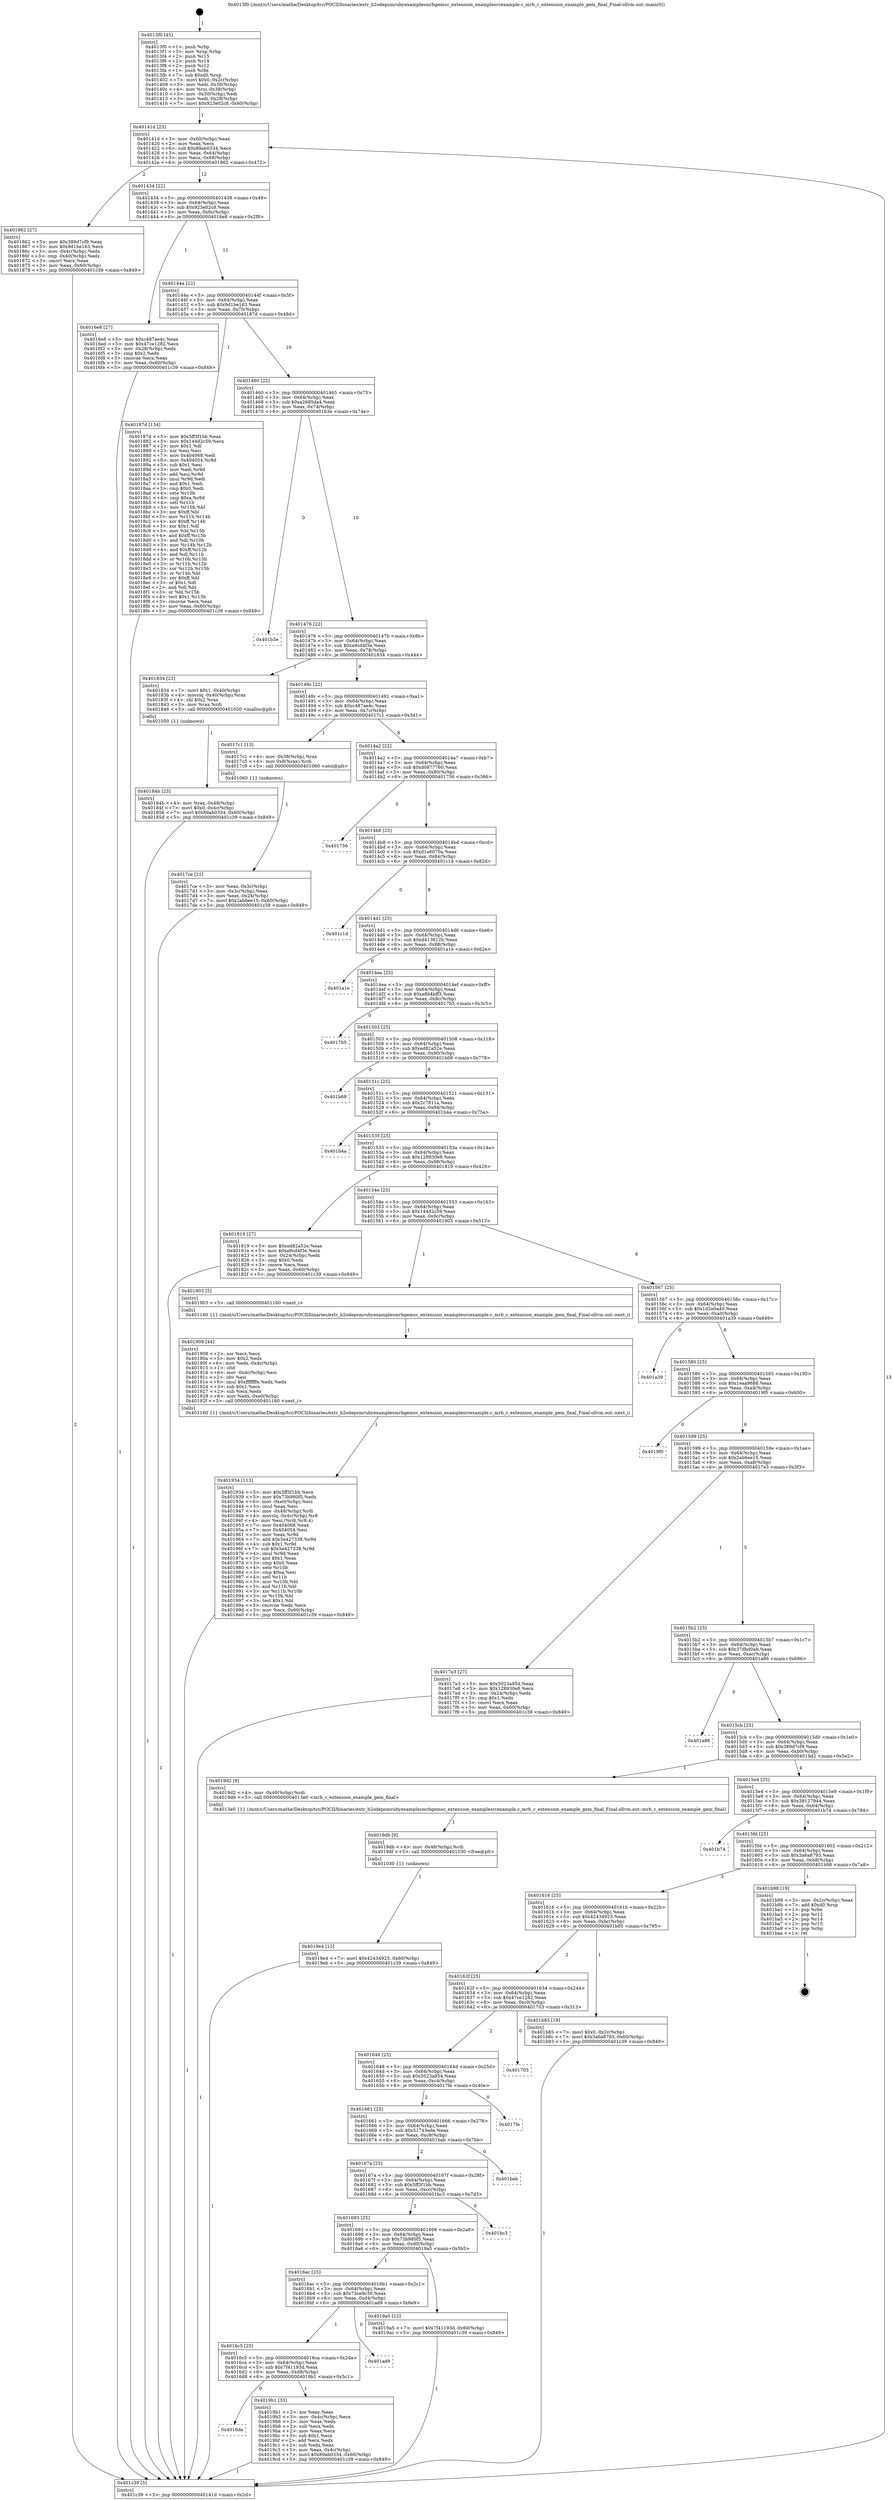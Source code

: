 digraph "0x4013f0" {
  label = "0x4013f0 (/mnt/c/Users/mathe/Desktop/tcc/POCII/binaries/extr_h2odepsmrubyexamplesmrbgemsc_extension_examplesrcexample.c_mrb_c_extension_example_gem_final_Final-ollvm.out::main(0))"
  labelloc = "t"
  node[shape=record]

  Entry [label="",width=0.3,height=0.3,shape=circle,fillcolor=black,style=filled]
  "0x40141d" [label="{
     0x40141d [23]\l
     | [instrs]\l
     &nbsp;&nbsp;0x40141d \<+3\>: mov -0x60(%rbp),%eax\l
     &nbsp;&nbsp;0x401420 \<+2\>: mov %eax,%ecx\l
     &nbsp;&nbsp;0x401422 \<+6\>: sub $0x89ab0334,%ecx\l
     &nbsp;&nbsp;0x401428 \<+3\>: mov %eax,-0x64(%rbp)\l
     &nbsp;&nbsp;0x40142b \<+3\>: mov %ecx,-0x68(%rbp)\l
     &nbsp;&nbsp;0x40142e \<+6\>: je 0000000000401862 \<main+0x472\>\l
  }"]
  "0x401862" [label="{
     0x401862 [27]\l
     | [instrs]\l
     &nbsp;&nbsp;0x401862 \<+5\>: mov $0x389d7cf9,%eax\l
     &nbsp;&nbsp;0x401867 \<+5\>: mov $0x9d1be163,%ecx\l
     &nbsp;&nbsp;0x40186c \<+3\>: mov -0x4c(%rbp),%edx\l
     &nbsp;&nbsp;0x40186f \<+3\>: cmp -0x40(%rbp),%edx\l
     &nbsp;&nbsp;0x401872 \<+3\>: cmovl %ecx,%eax\l
     &nbsp;&nbsp;0x401875 \<+3\>: mov %eax,-0x60(%rbp)\l
     &nbsp;&nbsp;0x401878 \<+5\>: jmp 0000000000401c39 \<main+0x849\>\l
  }"]
  "0x401434" [label="{
     0x401434 [22]\l
     | [instrs]\l
     &nbsp;&nbsp;0x401434 \<+5\>: jmp 0000000000401439 \<main+0x49\>\l
     &nbsp;&nbsp;0x401439 \<+3\>: mov -0x64(%rbp),%eax\l
     &nbsp;&nbsp;0x40143c \<+5\>: sub $0x923e02c8,%eax\l
     &nbsp;&nbsp;0x401441 \<+3\>: mov %eax,-0x6c(%rbp)\l
     &nbsp;&nbsp;0x401444 \<+6\>: je 00000000004016e8 \<main+0x2f8\>\l
  }"]
  Exit [label="",width=0.3,height=0.3,shape=circle,fillcolor=black,style=filled,peripheries=2]
  "0x4016e8" [label="{
     0x4016e8 [27]\l
     | [instrs]\l
     &nbsp;&nbsp;0x4016e8 \<+5\>: mov $0xc487ae4c,%eax\l
     &nbsp;&nbsp;0x4016ed \<+5\>: mov $0x47ce1282,%ecx\l
     &nbsp;&nbsp;0x4016f2 \<+3\>: mov -0x28(%rbp),%edx\l
     &nbsp;&nbsp;0x4016f5 \<+3\>: cmp $0x2,%edx\l
     &nbsp;&nbsp;0x4016f8 \<+3\>: cmovne %ecx,%eax\l
     &nbsp;&nbsp;0x4016fb \<+3\>: mov %eax,-0x60(%rbp)\l
     &nbsp;&nbsp;0x4016fe \<+5\>: jmp 0000000000401c39 \<main+0x849\>\l
  }"]
  "0x40144a" [label="{
     0x40144a [22]\l
     | [instrs]\l
     &nbsp;&nbsp;0x40144a \<+5\>: jmp 000000000040144f \<main+0x5f\>\l
     &nbsp;&nbsp;0x40144f \<+3\>: mov -0x64(%rbp),%eax\l
     &nbsp;&nbsp;0x401452 \<+5\>: sub $0x9d1be163,%eax\l
     &nbsp;&nbsp;0x401457 \<+3\>: mov %eax,-0x70(%rbp)\l
     &nbsp;&nbsp;0x40145a \<+6\>: je 000000000040187d \<main+0x48d\>\l
  }"]
  "0x401c39" [label="{
     0x401c39 [5]\l
     | [instrs]\l
     &nbsp;&nbsp;0x401c39 \<+5\>: jmp 000000000040141d \<main+0x2d\>\l
  }"]
  "0x4013f0" [label="{
     0x4013f0 [45]\l
     | [instrs]\l
     &nbsp;&nbsp;0x4013f0 \<+1\>: push %rbp\l
     &nbsp;&nbsp;0x4013f1 \<+3\>: mov %rsp,%rbp\l
     &nbsp;&nbsp;0x4013f4 \<+2\>: push %r15\l
     &nbsp;&nbsp;0x4013f6 \<+2\>: push %r14\l
     &nbsp;&nbsp;0x4013f8 \<+2\>: push %r12\l
     &nbsp;&nbsp;0x4013fa \<+1\>: push %rbx\l
     &nbsp;&nbsp;0x4013fb \<+7\>: sub $0xd0,%rsp\l
     &nbsp;&nbsp;0x401402 \<+7\>: movl $0x0,-0x2c(%rbp)\l
     &nbsp;&nbsp;0x401409 \<+3\>: mov %edi,-0x30(%rbp)\l
     &nbsp;&nbsp;0x40140c \<+4\>: mov %rsi,-0x38(%rbp)\l
     &nbsp;&nbsp;0x401410 \<+3\>: mov -0x30(%rbp),%edi\l
     &nbsp;&nbsp;0x401413 \<+3\>: mov %edi,-0x28(%rbp)\l
     &nbsp;&nbsp;0x401416 \<+7\>: movl $0x923e02c8,-0x60(%rbp)\l
  }"]
  "0x4019e4" [label="{
     0x4019e4 [12]\l
     | [instrs]\l
     &nbsp;&nbsp;0x4019e4 \<+7\>: movl $0x42434923,-0x60(%rbp)\l
     &nbsp;&nbsp;0x4019eb \<+5\>: jmp 0000000000401c39 \<main+0x849\>\l
  }"]
  "0x40187d" [label="{
     0x40187d [134]\l
     | [instrs]\l
     &nbsp;&nbsp;0x40187d \<+5\>: mov $0x5ff3f1bb,%eax\l
     &nbsp;&nbsp;0x401882 \<+5\>: mov $0x144d2c59,%ecx\l
     &nbsp;&nbsp;0x401887 \<+2\>: mov $0x1,%dl\l
     &nbsp;&nbsp;0x401889 \<+2\>: xor %esi,%esi\l
     &nbsp;&nbsp;0x40188b \<+7\>: mov 0x404068,%edi\l
     &nbsp;&nbsp;0x401892 \<+8\>: mov 0x404054,%r8d\l
     &nbsp;&nbsp;0x40189a \<+3\>: sub $0x1,%esi\l
     &nbsp;&nbsp;0x40189d \<+3\>: mov %edi,%r9d\l
     &nbsp;&nbsp;0x4018a0 \<+3\>: add %esi,%r9d\l
     &nbsp;&nbsp;0x4018a3 \<+4\>: imul %r9d,%edi\l
     &nbsp;&nbsp;0x4018a7 \<+3\>: and $0x1,%edi\l
     &nbsp;&nbsp;0x4018aa \<+3\>: cmp $0x0,%edi\l
     &nbsp;&nbsp;0x4018ad \<+4\>: sete %r10b\l
     &nbsp;&nbsp;0x4018b1 \<+4\>: cmp $0xa,%r8d\l
     &nbsp;&nbsp;0x4018b5 \<+4\>: setl %r11b\l
     &nbsp;&nbsp;0x4018b9 \<+3\>: mov %r10b,%bl\l
     &nbsp;&nbsp;0x4018bc \<+3\>: xor $0xff,%bl\l
     &nbsp;&nbsp;0x4018bf \<+3\>: mov %r11b,%r14b\l
     &nbsp;&nbsp;0x4018c2 \<+4\>: xor $0xff,%r14b\l
     &nbsp;&nbsp;0x4018c6 \<+3\>: xor $0x1,%dl\l
     &nbsp;&nbsp;0x4018c9 \<+3\>: mov %bl,%r15b\l
     &nbsp;&nbsp;0x4018cc \<+4\>: and $0xff,%r15b\l
     &nbsp;&nbsp;0x4018d0 \<+3\>: and %dl,%r10b\l
     &nbsp;&nbsp;0x4018d3 \<+3\>: mov %r14b,%r12b\l
     &nbsp;&nbsp;0x4018d6 \<+4\>: and $0xff,%r12b\l
     &nbsp;&nbsp;0x4018da \<+3\>: and %dl,%r11b\l
     &nbsp;&nbsp;0x4018dd \<+3\>: or %r10b,%r15b\l
     &nbsp;&nbsp;0x4018e0 \<+3\>: or %r11b,%r12b\l
     &nbsp;&nbsp;0x4018e3 \<+3\>: xor %r12b,%r15b\l
     &nbsp;&nbsp;0x4018e6 \<+3\>: or %r14b,%bl\l
     &nbsp;&nbsp;0x4018e9 \<+3\>: xor $0xff,%bl\l
     &nbsp;&nbsp;0x4018ec \<+3\>: or $0x1,%dl\l
     &nbsp;&nbsp;0x4018ef \<+2\>: and %dl,%bl\l
     &nbsp;&nbsp;0x4018f1 \<+3\>: or %bl,%r15b\l
     &nbsp;&nbsp;0x4018f4 \<+4\>: test $0x1,%r15b\l
     &nbsp;&nbsp;0x4018f8 \<+3\>: cmovne %ecx,%eax\l
     &nbsp;&nbsp;0x4018fb \<+3\>: mov %eax,-0x60(%rbp)\l
     &nbsp;&nbsp;0x4018fe \<+5\>: jmp 0000000000401c39 \<main+0x849\>\l
  }"]
  "0x401460" [label="{
     0x401460 [22]\l
     | [instrs]\l
     &nbsp;&nbsp;0x401460 \<+5\>: jmp 0000000000401465 \<main+0x75\>\l
     &nbsp;&nbsp;0x401465 \<+3\>: mov -0x64(%rbp),%eax\l
     &nbsp;&nbsp;0x401468 \<+5\>: sub $0xa2685da4,%eax\l
     &nbsp;&nbsp;0x40146d \<+3\>: mov %eax,-0x74(%rbp)\l
     &nbsp;&nbsp;0x401470 \<+6\>: je 0000000000401b3e \<main+0x74e\>\l
  }"]
  "0x4019db" [label="{
     0x4019db [9]\l
     | [instrs]\l
     &nbsp;&nbsp;0x4019db \<+4\>: mov -0x48(%rbp),%rdi\l
     &nbsp;&nbsp;0x4019df \<+5\>: call 0000000000401030 \<free@plt\>\l
     | [calls]\l
     &nbsp;&nbsp;0x401030 \{1\} (unknown)\l
  }"]
  "0x401b3e" [label="{
     0x401b3e\l
  }", style=dashed]
  "0x401476" [label="{
     0x401476 [22]\l
     | [instrs]\l
     &nbsp;&nbsp;0x401476 \<+5\>: jmp 000000000040147b \<main+0x8b\>\l
     &nbsp;&nbsp;0x40147b \<+3\>: mov -0x64(%rbp),%eax\l
     &nbsp;&nbsp;0x40147e \<+5\>: sub $0xa9cd4f3e,%eax\l
     &nbsp;&nbsp;0x401483 \<+3\>: mov %eax,-0x78(%rbp)\l
     &nbsp;&nbsp;0x401486 \<+6\>: je 0000000000401834 \<main+0x444\>\l
  }"]
  "0x4016de" [label="{
     0x4016de\l
  }", style=dashed]
  "0x401834" [label="{
     0x401834 [23]\l
     | [instrs]\l
     &nbsp;&nbsp;0x401834 \<+7\>: movl $0x1,-0x40(%rbp)\l
     &nbsp;&nbsp;0x40183b \<+4\>: movslq -0x40(%rbp),%rax\l
     &nbsp;&nbsp;0x40183f \<+4\>: shl $0x2,%rax\l
     &nbsp;&nbsp;0x401843 \<+3\>: mov %rax,%rdi\l
     &nbsp;&nbsp;0x401846 \<+5\>: call 0000000000401050 \<malloc@plt\>\l
     | [calls]\l
     &nbsp;&nbsp;0x401050 \{1\} (unknown)\l
  }"]
  "0x40148c" [label="{
     0x40148c [22]\l
     | [instrs]\l
     &nbsp;&nbsp;0x40148c \<+5\>: jmp 0000000000401491 \<main+0xa1\>\l
     &nbsp;&nbsp;0x401491 \<+3\>: mov -0x64(%rbp),%eax\l
     &nbsp;&nbsp;0x401494 \<+5\>: sub $0xc487ae4c,%eax\l
     &nbsp;&nbsp;0x401499 \<+3\>: mov %eax,-0x7c(%rbp)\l
     &nbsp;&nbsp;0x40149c \<+6\>: je 00000000004017c1 \<main+0x3d1\>\l
  }"]
  "0x4019b1" [label="{
     0x4019b1 [33]\l
     | [instrs]\l
     &nbsp;&nbsp;0x4019b1 \<+2\>: xor %eax,%eax\l
     &nbsp;&nbsp;0x4019b3 \<+3\>: mov -0x4c(%rbp),%ecx\l
     &nbsp;&nbsp;0x4019b6 \<+2\>: mov %eax,%edx\l
     &nbsp;&nbsp;0x4019b8 \<+2\>: sub %ecx,%edx\l
     &nbsp;&nbsp;0x4019ba \<+2\>: mov %eax,%ecx\l
     &nbsp;&nbsp;0x4019bc \<+3\>: sub $0x1,%ecx\l
     &nbsp;&nbsp;0x4019bf \<+2\>: add %ecx,%edx\l
     &nbsp;&nbsp;0x4019c1 \<+2\>: sub %edx,%eax\l
     &nbsp;&nbsp;0x4019c3 \<+3\>: mov %eax,-0x4c(%rbp)\l
     &nbsp;&nbsp;0x4019c6 \<+7\>: movl $0x89ab0334,-0x60(%rbp)\l
     &nbsp;&nbsp;0x4019cd \<+5\>: jmp 0000000000401c39 \<main+0x849\>\l
  }"]
  "0x4017c1" [label="{
     0x4017c1 [13]\l
     | [instrs]\l
     &nbsp;&nbsp;0x4017c1 \<+4\>: mov -0x38(%rbp),%rax\l
     &nbsp;&nbsp;0x4017c5 \<+4\>: mov 0x8(%rax),%rdi\l
     &nbsp;&nbsp;0x4017c9 \<+5\>: call 0000000000401060 \<atoi@plt\>\l
     | [calls]\l
     &nbsp;&nbsp;0x401060 \{1\} (unknown)\l
  }"]
  "0x4014a2" [label="{
     0x4014a2 [22]\l
     | [instrs]\l
     &nbsp;&nbsp;0x4014a2 \<+5\>: jmp 00000000004014a7 \<main+0xb7\>\l
     &nbsp;&nbsp;0x4014a7 \<+3\>: mov -0x64(%rbp),%eax\l
     &nbsp;&nbsp;0x4014aa \<+5\>: sub $0xd0877760,%eax\l
     &nbsp;&nbsp;0x4014af \<+3\>: mov %eax,-0x80(%rbp)\l
     &nbsp;&nbsp;0x4014b2 \<+6\>: je 0000000000401756 \<main+0x366\>\l
  }"]
  "0x4017ce" [label="{
     0x4017ce [21]\l
     | [instrs]\l
     &nbsp;&nbsp;0x4017ce \<+3\>: mov %eax,-0x3c(%rbp)\l
     &nbsp;&nbsp;0x4017d1 \<+3\>: mov -0x3c(%rbp),%eax\l
     &nbsp;&nbsp;0x4017d4 \<+3\>: mov %eax,-0x24(%rbp)\l
     &nbsp;&nbsp;0x4017d7 \<+7\>: movl $0x2ab6ee15,-0x60(%rbp)\l
     &nbsp;&nbsp;0x4017de \<+5\>: jmp 0000000000401c39 \<main+0x849\>\l
  }"]
  "0x4016c5" [label="{
     0x4016c5 [25]\l
     | [instrs]\l
     &nbsp;&nbsp;0x4016c5 \<+5\>: jmp 00000000004016ca \<main+0x2da\>\l
     &nbsp;&nbsp;0x4016ca \<+3\>: mov -0x64(%rbp),%eax\l
     &nbsp;&nbsp;0x4016cd \<+5\>: sub $0x7f41193d,%eax\l
     &nbsp;&nbsp;0x4016d2 \<+6\>: mov %eax,-0xd8(%rbp)\l
     &nbsp;&nbsp;0x4016d8 \<+6\>: je 00000000004019b1 \<main+0x5c1\>\l
  }"]
  "0x401756" [label="{
     0x401756\l
  }", style=dashed]
  "0x4014b8" [label="{
     0x4014b8 [25]\l
     | [instrs]\l
     &nbsp;&nbsp;0x4014b8 \<+5\>: jmp 00000000004014bd \<main+0xcd\>\l
     &nbsp;&nbsp;0x4014bd \<+3\>: mov -0x64(%rbp),%eax\l
     &nbsp;&nbsp;0x4014c0 \<+5\>: sub $0xd1a6070a,%eax\l
     &nbsp;&nbsp;0x4014c5 \<+6\>: mov %eax,-0x84(%rbp)\l
     &nbsp;&nbsp;0x4014cb \<+6\>: je 0000000000401c1d \<main+0x82d\>\l
  }"]
  "0x401ad9" [label="{
     0x401ad9\l
  }", style=dashed]
  "0x401c1d" [label="{
     0x401c1d\l
  }", style=dashed]
  "0x4014d1" [label="{
     0x4014d1 [25]\l
     | [instrs]\l
     &nbsp;&nbsp;0x4014d1 \<+5\>: jmp 00000000004014d6 \<main+0xe6\>\l
     &nbsp;&nbsp;0x4014d6 \<+3\>: mov -0x64(%rbp),%eax\l
     &nbsp;&nbsp;0x4014d9 \<+5\>: sub $0xd413612b,%eax\l
     &nbsp;&nbsp;0x4014de \<+6\>: mov %eax,-0x88(%rbp)\l
     &nbsp;&nbsp;0x4014e4 \<+6\>: je 0000000000401a1e \<main+0x62e\>\l
  }"]
  "0x4016ac" [label="{
     0x4016ac [25]\l
     | [instrs]\l
     &nbsp;&nbsp;0x4016ac \<+5\>: jmp 00000000004016b1 \<main+0x2c1\>\l
     &nbsp;&nbsp;0x4016b1 \<+3\>: mov -0x64(%rbp),%eax\l
     &nbsp;&nbsp;0x4016b4 \<+5\>: sub $0x73ce9c30,%eax\l
     &nbsp;&nbsp;0x4016b9 \<+6\>: mov %eax,-0xd4(%rbp)\l
     &nbsp;&nbsp;0x4016bf \<+6\>: je 0000000000401ad9 \<main+0x6e9\>\l
  }"]
  "0x401a1e" [label="{
     0x401a1e\l
  }", style=dashed]
  "0x4014ea" [label="{
     0x4014ea [25]\l
     | [instrs]\l
     &nbsp;&nbsp;0x4014ea \<+5\>: jmp 00000000004014ef \<main+0xff\>\l
     &nbsp;&nbsp;0x4014ef \<+3\>: mov -0x64(%rbp),%eax\l
     &nbsp;&nbsp;0x4014f2 \<+5\>: sub $0xe8b4bff3,%eax\l
     &nbsp;&nbsp;0x4014f7 \<+6\>: mov %eax,-0x8c(%rbp)\l
     &nbsp;&nbsp;0x4014fd \<+6\>: je 00000000004017b5 \<main+0x3c5\>\l
  }"]
  "0x4019a5" [label="{
     0x4019a5 [12]\l
     | [instrs]\l
     &nbsp;&nbsp;0x4019a5 \<+7\>: movl $0x7f41193d,-0x60(%rbp)\l
     &nbsp;&nbsp;0x4019ac \<+5\>: jmp 0000000000401c39 \<main+0x849\>\l
  }"]
  "0x4017b5" [label="{
     0x4017b5\l
  }", style=dashed]
  "0x401503" [label="{
     0x401503 [25]\l
     | [instrs]\l
     &nbsp;&nbsp;0x401503 \<+5\>: jmp 0000000000401508 \<main+0x118\>\l
     &nbsp;&nbsp;0x401508 \<+3\>: mov -0x64(%rbp),%eax\l
     &nbsp;&nbsp;0x40150b \<+5\>: sub $0xed82a52e,%eax\l
     &nbsp;&nbsp;0x401510 \<+6\>: mov %eax,-0x90(%rbp)\l
     &nbsp;&nbsp;0x401516 \<+6\>: je 0000000000401b68 \<main+0x778\>\l
  }"]
  "0x401693" [label="{
     0x401693 [25]\l
     | [instrs]\l
     &nbsp;&nbsp;0x401693 \<+5\>: jmp 0000000000401698 \<main+0x2a8\>\l
     &nbsp;&nbsp;0x401698 \<+3\>: mov -0x64(%rbp),%eax\l
     &nbsp;&nbsp;0x40169b \<+5\>: sub $0x73b980f5,%eax\l
     &nbsp;&nbsp;0x4016a0 \<+6\>: mov %eax,-0xd0(%rbp)\l
     &nbsp;&nbsp;0x4016a6 \<+6\>: je 00000000004019a5 \<main+0x5b5\>\l
  }"]
  "0x401b68" [label="{
     0x401b68\l
  }", style=dashed]
  "0x40151c" [label="{
     0x40151c [25]\l
     | [instrs]\l
     &nbsp;&nbsp;0x40151c \<+5\>: jmp 0000000000401521 \<main+0x131\>\l
     &nbsp;&nbsp;0x401521 \<+3\>: mov -0x64(%rbp),%eax\l
     &nbsp;&nbsp;0x401524 \<+5\>: sub $0x2c7811a,%eax\l
     &nbsp;&nbsp;0x401529 \<+6\>: mov %eax,-0x94(%rbp)\l
     &nbsp;&nbsp;0x40152f \<+6\>: je 0000000000401b4a \<main+0x75a\>\l
  }"]
  "0x401bc3" [label="{
     0x401bc3\l
  }", style=dashed]
  "0x401b4a" [label="{
     0x401b4a\l
  }", style=dashed]
  "0x401535" [label="{
     0x401535 [25]\l
     | [instrs]\l
     &nbsp;&nbsp;0x401535 \<+5\>: jmp 000000000040153a \<main+0x14a\>\l
     &nbsp;&nbsp;0x40153a \<+3\>: mov -0x64(%rbp),%eax\l
     &nbsp;&nbsp;0x40153d \<+5\>: sub $0x128930e8,%eax\l
     &nbsp;&nbsp;0x401542 \<+6\>: mov %eax,-0x98(%rbp)\l
     &nbsp;&nbsp;0x401548 \<+6\>: je 0000000000401819 \<main+0x429\>\l
  }"]
  "0x40167a" [label="{
     0x40167a [25]\l
     | [instrs]\l
     &nbsp;&nbsp;0x40167a \<+5\>: jmp 000000000040167f \<main+0x28f\>\l
     &nbsp;&nbsp;0x40167f \<+3\>: mov -0x64(%rbp),%eax\l
     &nbsp;&nbsp;0x401682 \<+5\>: sub $0x5ff3f1bb,%eax\l
     &nbsp;&nbsp;0x401687 \<+6\>: mov %eax,-0xcc(%rbp)\l
     &nbsp;&nbsp;0x40168d \<+6\>: je 0000000000401bc3 \<main+0x7d3\>\l
  }"]
  "0x401819" [label="{
     0x401819 [27]\l
     | [instrs]\l
     &nbsp;&nbsp;0x401819 \<+5\>: mov $0xed82a52e,%eax\l
     &nbsp;&nbsp;0x40181e \<+5\>: mov $0xa9cd4f3e,%ecx\l
     &nbsp;&nbsp;0x401823 \<+3\>: mov -0x24(%rbp),%edx\l
     &nbsp;&nbsp;0x401826 \<+3\>: cmp $0x0,%edx\l
     &nbsp;&nbsp;0x401829 \<+3\>: cmove %ecx,%eax\l
     &nbsp;&nbsp;0x40182c \<+3\>: mov %eax,-0x60(%rbp)\l
     &nbsp;&nbsp;0x40182f \<+5\>: jmp 0000000000401c39 \<main+0x849\>\l
  }"]
  "0x40154e" [label="{
     0x40154e [25]\l
     | [instrs]\l
     &nbsp;&nbsp;0x40154e \<+5\>: jmp 0000000000401553 \<main+0x163\>\l
     &nbsp;&nbsp;0x401553 \<+3\>: mov -0x64(%rbp),%eax\l
     &nbsp;&nbsp;0x401556 \<+5\>: sub $0x144d2c59,%eax\l
     &nbsp;&nbsp;0x40155b \<+6\>: mov %eax,-0x9c(%rbp)\l
     &nbsp;&nbsp;0x401561 \<+6\>: je 0000000000401903 \<main+0x513\>\l
  }"]
  "0x401bab" [label="{
     0x401bab\l
  }", style=dashed]
  "0x401903" [label="{
     0x401903 [5]\l
     | [instrs]\l
     &nbsp;&nbsp;0x401903 \<+5\>: call 0000000000401160 \<next_i\>\l
     | [calls]\l
     &nbsp;&nbsp;0x401160 \{1\} (/mnt/c/Users/mathe/Desktop/tcc/POCII/binaries/extr_h2odepsmrubyexamplesmrbgemsc_extension_examplesrcexample.c_mrb_c_extension_example_gem_final_Final-ollvm.out::next_i)\l
  }"]
  "0x401567" [label="{
     0x401567 [25]\l
     | [instrs]\l
     &nbsp;&nbsp;0x401567 \<+5\>: jmp 000000000040156c \<main+0x17c\>\l
     &nbsp;&nbsp;0x40156c \<+3\>: mov -0x64(%rbp),%eax\l
     &nbsp;&nbsp;0x40156f \<+5\>: sub $0x1d2e0a40,%eax\l
     &nbsp;&nbsp;0x401574 \<+6\>: mov %eax,-0xa0(%rbp)\l
     &nbsp;&nbsp;0x40157a \<+6\>: je 0000000000401a39 \<main+0x649\>\l
  }"]
  "0x401661" [label="{
     0x401661 [25]\l
     | [instrs]\l
     &nbsp;&nbsp;0x401661 \<+5\>: jmp 0000000000401666 \<main+0x276\>\l
     &nbsp;&nbsp;0x401666 \<+3\>: mov -0x64(%rbp),%eax\l
     &nbsp;&nbsp;0x401669 \<+5\>: sub $0x51745ede,%eax\l
     &nbsp;&nbsp;0x40166e \<+6\>: mov %eax,-0xc8(%rbp)\l
     &nbsp;&nbsp;0x401674 \<+6\>: je 0000000000401bab \<main+0x7bb\>\l
  }"]
  "0x401a39" [label="{
     0x401a39\l
  }", style=dashed]
  "0x401580" [label="{
     0x401580 [25]\l
     | [instrs]\l
     &nbsp;&nbsp;0x401580 \<+5\>: jmp 0000000000401585 \<main+0x195\>\l
     &nbsp;&nbsp;0x401585 \<+3\>: mov -0x64(%rbp),%eax\l
     &nbsp;&nbsp;0x401588 \<+5\>: sub $0x1eaa9688,%eax\l
     &nbsp;&nbsp;0x40158d \<+6\>: mov %eax,-0xa4(%rbp)\l
     &nbsp;&nbsp;0x401593 \<+6\>: je 00000000004019f0 \<main+0x600\>\l
  }"]
  "0x4017fe" [label="{
     0x4017fe\l
  }", style=dashed]
  "0x4019f0" [label="{
     0x4019f0\l
  }", style=dashed]
  "0x401599" [label="{
     0x401599 [25]\l
     | [instrs]\l
     &nbsp;&nbsp;0x401599 \<+5\>: jmp 000000000040159e \<main+0x1ae\>\l
     &nbsp;&nbsp;0x40159e \<+3\>: mov -0x64(%rbp),%eax\l
     &nbsp;&nbsp;0x4015a1 \<+5\>: sub $0x2ab6ee15,%eax\l
     &nbsp;&nbsp;0x4015a6 \<+6\>: mov %eax,-0xa8(%rbp)\l
     &nbsp;&nbsp;0x4015ac \<+6\>: je 00000000004017e3 \<main+0x3f3\>\l
  }"]
  "0x401648" [label="{
     0x401648 [25]\l
     | [instrs]\l
     &nbsp;&nbsp;0x401648 \<+5\>: jmp 000000000040164d \<main+0x25d\>\l
     &nbsp;&nbsp;0x40164d \<+3\>: mov -0x64(%rbp),%eax\l
     &nbsp;&nbsp;0x401650 \<+5\>: sub $0x5023a954,%eax\l
     &nbsp;&nbsp;0x401655 \<+6\>: mov %eax,-0xc4(%rbp)\l
     &nbsp;&nbsp;0x40165b \<+6\>: je 00000000004017fe \<main+0x40e\>\l
  }"]
  "0x4017e3" [label="{
     0x4017e3 [27]\l
     | [instrs]\l
     &nbsp;&nbsp;0x4017e3 \<+5\>: mov $0x5023a954,%eax\l
     &nbsp;&nbsp;0x4017e8 \<+5\>: mov $0x128930e8,%ecx\l
     &nbsp;&nbsp;0x4017ed \<+3\>: mov -0x24(%rbp),%edx\l
     &nbsp;&nbsp;0x4017f0 \<+3\>: cmp $0x1,%edx\l
     &nbsp;&nbsp;0x4017f3 \<+3\>: cmovl %ecx,%eax\l
     &nbsp;&nbsp;0x4017f6 \<+3\>: mov %eax,-0x60(%rbp)\l
     &nbsp;&nbsp;0x4017f9 \<+5\>: jmp 0000000000401c39 \<main+0x849\>\l
  }"]
  "0x4015b2" [label="{
     0x4015b2 [25]\l
     | [instrs]\l
     &nbsp;&nbsp;0x4015b2 \<+5\>: jmp 00000000004015b7 \<main+0x1c7\>\l
     &nbsp;&nbsp;0x4015b7 \<+3\>: mov -0x64(%rbp),%eax\l
     &nbsp;&nbsp;0x4015ba \<+5\>: sub $0x37dbd0ab,%eax\l
     &nbsp;&nbsp;0x4015bf \<+6\>: mov %eax,-0xac(%rbp)\l
     &nbsp;&nbsp;0x4015c5 \<+6\>: je 0000000000401a86 \<main+0x696\>\l
  }"]
  "0x40184b" [label="{
     0x40184b [23]\l
     | [instrs]\l
     &nbsp;&nbsp;0x40184b \<+4\>: mov %rax,-0x48(%rbp)\l
     &nbsp;&nbsp;0x40184f \<+7\>: movl $0x0,-0x4c(%rbp)\l
     &nbsp;&nbsp;0x401856 \<+7\>: movl $0x89ab0334,-0x60(%rbp)\l
     &nbsp;&nbsp;0x40185d \<+5\>: jmp 0000000000401c39 \<main+0x849\>\l
  }"]
  "0x401908" [label="{
     0x401908 [44]\l
     | [instrs]\l
     &nbsp;&nbsp;0x401908 \<+2\>: xor %ecx,%ecx\l
     &nbsp;&nbsp;0x40190a \<+5\>: mov $0x2,%edx\l
     &nbsp;&nbsp;0x40190f \<+6\>: mov %edx,-0xdc(%rbp)\l
     &nbsp;&nbsp;0x401915 \<+1\>: cltd\l
     &nbsp;&nbsp;0x401916 \<+6\>: mov -0xdc(%rbp),%esi\l
     &nbsp;&nbsp;0x40191c \<+2\>: idiv %esi\l
     &nbsp;&nbsp;0x40191e \<+6\>: imul $0xfffffffe,%edx,%edx\l
     &nbsp;&nbsp;0x401924 \<+3\>: sub $0x1,%ecx\l
     &nbsp;&nbsp;0x401927 \<+2\>: sub %ecx,%edx\l
     &nbsp;&nbsp;0x401929 \<+6\>: mov %edx,-0xe0(%rbp)\l
     &nbsp;&nbsp;0x40192f \<+5\>: call 0000000000401160 \<next_i\>\l
     | [calls]\l
     &nbsp;&nbsp;0x401160 \{1\} (/mnt/c/Users/mathe/Desktop/tcc/POCII/binaries/extr_h2odepsmrubyexamplesmrbgemsc_extension_examplesrcexample.c_mrb_c_extension_example_gem_final_Final-ollvm.out::next_i)\l
  }"]
  "0x401934" [label="{
     0x401934 [113]\l
     | [instrs]\l
     &nbsp;&nbsp;0x401934 \<+5\>: mov $0x5ff3f1bb,%ecx\l
     &nbsp;&nbsp;0x401939 \<+5\>: mov $0x73b980f5,%edx\l
     &nbsp;&nbsp;0x40193e \<+6\>: mov -0xe0(%rbp),%esi\l
     &nbsp;&nbsp;0x401944 \<+3\>: imul %eax,%esi\l
     &nbsp;&nbsp;0x401947 \<+4\>: mov -0x48(%rbp),%rdi\l
     &nbsp;&nbsp;0x40194b \<+4\>: movslq -0x4c(%rbp),%r8\l
     &nbsp;&nbsp;0x40194f \<+4\>: mov %esi,(%rdi,%r8,4)\l
     &nbsp;&nbsp;0x401953 \<+7\>: mov 0x404068,%eax\l
     &nbsp;&nbsp;0x40195a \<+7\>: mov 0x404054,%esi\l
     &nbsp;&nbsp;0x401961 \<+3\>: mov %eax,%r9d\l
     &nbsp;&nbsp;0x401964 \<+7\>: add $0x5e427338,%r9d\l
     &nbsp;&nbsp;0x40196b \<+4\>: sub $0x1,%r9d\l
     &nbsp;&nbsp;0x40196f \<+7\>: sub $0x5e427338,%r9d\l
     &nbsp;&nbsp;0x401976 \<+4\>: imul %r9d,%eax\l
     &nbsp;&nbsp;0x40197a \<+3\>: and $0x1,%eax\l
     &nbsp;&nbsp;0x40197d \<+3\>: cmp $0x0,%eax\l
     &nbsp;&nbsp;0x401980 \<+4\>: sete %r10b\l
     &nbsp;&nbsp;0x401984 \<+3\>: cmp $0xa,%esi\l
     &nbsp;&nbsp;0x401987 \<+4\>: setl %r11b\l
     &nbsp;&nbsp;0x40198b \<+3\>: mov %r10b,%bl\l
     &nbsp;&nbsp;0x40198e \<+3\>: and %r11b,%bl\l
     &nbsp;&nbsp;0x401991 \<+3\>: xor %r11b,%r10b\l
     &nbsp;&nbsp;0x401994 \<+3\>: or %r10b,%bl\l
     &nbsp;&nbsp;0x401997 \<+3\>: test $0x1,%bl\l
     &nbsp;&nbsp;0x40199a \<+3\>: cmovne %edx,%ecx\l
     &nbsp;&nbsp;0x40199d \<+3\>: mov %ecx,-0x60(%rbp)\l
     &nbsp;&nbsp;0x4019a0 \<+5\>: jmp 0000000000401c39 \<main+0x849\>\l
  }"]
  "0x401703" [label="{
     0x401703\l
  }", style=dashed]
  "0x401a86" [label="{
     0x401a86\l
  }", style=dashed]
  "0x4015cb" [label="{
     0x4015cb [25]\l
     | [instrs]\l
     &nbsp;&nbsp;0x4015cb \<+5\>: jmp 00000000004015d0 \<main+0x1e0\>\l
     &nbsp;&nbsp;0x4015d0 \<+3\>: mov -0x64(%rbp),%eax\l
     &nbsp;&nbsp;0x4015d3 \<+5\>: sub $0x389d7cf9,%eax\l
     &nbsp;&nbsp;0x4015d8 \<+6\>: mov %eax,-0xb0(%rbp)\l
     &nbsp;&nbsp;0x4015de \<+6\>: je 00000000004019d2 \<main+0x5e2\>\l
  }"]
  "0x40162f" [label="{
     0x40162f [25]\l
     | [instrs]\l
     &nbsp;&nbsp;0x40162f \<+5\>: jmp 0000000000401634 \<main+0x244\>\l
     &nbsp;&nbsp;0x401634 \<+3\>: mov -0x64(%rbp),%eax\l
     &nbsp;&nbsp;0x401637 \<+5\>: sub $0x47ce1282,%eax\l
     &nbsp;&nbsp;0x40163c \<+6\>: mov %eax,-0xc0(%rbp)\l
     &nbsp;&nbsp;0x401642 \<+6\>: je 0000000000401703 \<main+0x313\>\l
  }"]
  "0x4019d2" [label="{
     0x4019d2 [9]\l
     | [instrs]\l
     &nbsp;&nbsp;0x4019d2 \<+4\>: mov -0x48(%rbp),%rdi\l
     &nbsp;&nbsp;0x4019d6 \<+5\>: call 00000000004013e0 \<mrb_c_extension_example_gem_final\>\l
     | [calls]\l
     &nbsp;&nbsp;0x4013e0 \{1\} (/mnt/c/Users/mathe/Desktop/tcc/POCII/binaries/extr_h2odepsmrubyexamplesmrbgemsc_extension_examplesrcexample.c_mrb_c_extension_example_gem_final_Final-ollvm.out::mrb_c_extension_example_gem_final)\l
  }"]
  "0x4015e4" [label="{
     0x4015e4 [25]\l
     | [instrs]\l
     &nbsp;&nbsp;0x4015e4 \<+5\>: jmp 00000000004015e9 \<main+0x1f9\>\l
     &nbsp;&nbsp;0x4015e9 \<+3\>: mov -0x64(%rbp),%eax\l
     &nbsp;&nbsp;0x4015ec \<+5\>: sub $0x39127944,%eax\l
     &nbsp;&nbsp;0x4015f1 \<+6\>: mov %eax,-0xb4(%rbp)\l
     &nbsp;&nbsp;0x4015f7 \<+6\>: je 0000000000401b74 \<main+0x784\>\l
  }"]
  "0x401b85" [label="{
     0x401b85 [19]\l
     | [instrs]\l
     &nbsp;&nbsp;0x401b85 \<+7\>: movl $0x0,-0x2c(%rbp)\l
     &nbsp;&nbsp;0x401b8c \<+7\>: movl $0x3a6a8793,-0x60(%rbp)\l
     &nbsp;&nbsp;0x401b93 \<+5\>: jmp 0000000000401c39 \<main+0x849\>\l
  }"]
  "0x401b74" [label="{
     0x401b74\l
  }", style=dashed]
  "0x4015fd" [label="{
     0x4015fd [25]\l
     | [instrs]\l
     &nbsp;&nbsp;0x4015fd \<+5\>: jmp 0000000000401602 \<main+0x212\>\l
     &nbsp;&nbsp;0x401602 \<+3\>: mov -0x64(%rbp),%eax\l
     &nbsp;&nbsp;0x401605 \<+5\>: sub $0x3a6a8793,%eax\l
     &nbsp;&nbsp;0x40160a \<+6\>: mov %eax,-0xb8(%rbp)\l
     &nbsp;&nbsp;0x401610 \<+6\>: je 0000000000401b98 \<main+0x7a8\>\l
  }"]
  "0x401616" [label="{
     0x401616 [25]\l
     | [instrs]\l
     &nbsp;&nbsp;0x401616 \<+5\>: jmp 000000000040161b \<main+0x22b\>\l
     &nbsp;&nbsp;0x40161b \<+3\>: mov -0x64(%rbp),%eax\l
     &nbsp;&nbsp;0x40161e \<+5\>: sub $0x42434923,%eax\l
     &nbsp;&nbsp;0x401623 \<+6\>: mov %eax,-0xbc(%rbp)\l
     &nbsp;&nbsp;0x401629 \<+6\>: je 0000000000401b85 \<main+0x795\>\l
  }"]
  "0x401b98" [label="{
     0x401b98 [19]\l
     | [instrs]\l
     &nbsp;&nbsp;0x401b98 \<+3\>: mov -0x2c(%rbp),%eax\l
     &nbsp;&nbsp;0x401b9b \<+7\>: add $0xd0,%rsp\l
     &nbsp;&nbsp;0x401ba2 \<+1\>: pop %rbx\l
     &nbsp;&nbsp;0x401ba3 \<+2\>: pop %r12\l
     &nbsp;&nbsp;0x401ba5 \<+2\>: pop %r14\l
     &nbsp;&nbsp;0x401ba7 \<+2\>: pop %r15\l
     &nbsp;&nbsp;0x401ba9 \<+1\>: pop %rbp\l
     &nbsp;&nbsp;0x401baa \<+1\>: ret\l
  }"]
  Entry -> "0x4013f0" [label=" 1"]
  "0x40141d" -> "0x401862" [label=" 2"]
  "0x40141d" -> "0x401434" [label=" 12"]
  "0x401b98" -> Exit [label=" 1"]
  "0x401434" -> "0x4016e8" [label=" 1"]
  "0x401434" -> "0x40144a" [label=" 11"]
  "0x4016e8" -> "0x401c39" [label=" 1"]
  "0x4013f0" -> "0x40141d" [label=" 1"]
  "0x401c39" -> "0x40141d" [label=" 13"]
  "0x401b85" -> "0x401c39" [label=" 1"]
  "0x40144a" -> "0x40187d" [label=" 1"]
  "0x40144a" -> "0x401460" [label=" 10"]
  "0x4019e4" -> "0x401c39" [label=" 1"]
  "0x401460" -> "0x401b3e" [label=" 0"]
  "0x401460" -> "0x401476" [label=" 10"]
  "0x4019db" -> "0x4019e4" [label=" 1"]
  "0x401476" -> "0x401834" [label=" 1"]
  "0x401476" -> "0x40148c" [label=" 9"]
  "0x4019d2" -> "0x4019db" [label=" 1"]
  "0x40148c" -> "0x4017c1" [label=" 1"]
  "0x40148c" -> "0x4014a2" [label=" 8"]
  "0x4017c1" -> "0x4017ce" [label=" 1"]
  "0x4017ce" -> "0x401c39" [label=" 1"]
  "0x4019b1" -> "0x401c39" [label=" 1"]
  "0x4014a2" -> "0x401756" [label=" 0"]
  "0x4014a2" -> "0x4014b8" [label=" 8"]
  "0x4016c5" -> "0x4019b1" [label=" 1"]
  "0x4014b8" -> "0x401c1d" [label=" 0"]
  "0x4014b8" -> "0x4014d1" [label=" 8"]
  "0x4016c5" -> "0x4016de" [label=" 0"]
  "0x4014d1" -> "0x401a1e" [label=" 0"]
  "0x4014d1" -> "0x4014ea" [label=" 8"]
  "0x4016ac" -> "0x401ad9" [label=" 0"]
  "0x4014ea" -> "0x4017b5" [label=" 0"]
  "0x4014ea" -> "0x401503" [label=" 8"]
  "0x4016ac" -> "0x4016c5" [label=" 1"]
  "0x401503" -> "0x401b68" [label=" 0"]
  "0x401503" -> "0x40151c" [label=" 8"]
  "0x401693" -> "0x4016ac" [label=" 1"]
  "0x40151c" -> "0x401b4a" [label=" 0"]
  "0x40151c" -> "0x401535" [label=" 8"]
  "0x401693" -> "0x4019a5" [label=" 1"]
  "0x401535" -> "0x401819" [label=" 1"]
  "0x401535" -> "0x40154e" [label=" 7"]
  "0x40167a" -> "0x401693" [label=" 2"]
  "0x40154e" -> "0x401903" [label=" 1"]
  "0x40154e" -> "0x401567" [label=" 6"]
  "0x40167a" -> "0x401bc3" [label=" 0"]
  "0x401567" -> "0x401a39" [label=" 0"]
  "0x401567" -> "0x401580" [label=" 6"]
  "0x401661" -> "0x40167a" [label=" 2"]
  "0x401580" -> "0x4019f0" [label=" 0"]
  "0x401580" -> "0x401599" [label=" 6"]
  "0x401661" -> "0x401bab" [label=" 0"]
  "0x401599" -> "0x4017e3" [label=" 1"]
  "0x401599" -> "0x4015b2" [label=" 5"]
  "0x4017e3" -> "0x401c39" [label=" 1"]
  "0x401819" -> "0x401c39" [label=" 1"]
  "0x401834" -> "0x40184b" [label=" 1"]
  "0x40184b" -> "0x401c39" [label=" 1"]
  "0x401862" -> "0x401c39" [label=" 2"]
  "0x40187d" -> "0x401c39" [label=" 1"]
  "0x401903" -> "0x401908" [label=" 1"]
  "0x401908" -> "0x401934" [label=" 1"]
  "0x401934" -> "0x401c39" [label=" 1"]
  "0x401648" -> "0x401661" [label=" 2"]
  "0x4015b2" -> "0x401a86" [label=" 0"]
  "0x4015b2" -> "0x4015cb" [label=" 5"]
  "0x401648" -> "0x4017fe" [label=" 0"]
  "0x4015cb" -> "0x4019d2" [label=" 1"]
  "0x4015cb" -> "0x4015e4" [label=" 4"]
  "0x40162f" -> "0x401648" [label=" 2"]
  "0x4015e4" -> "0x401b74" [label=" 0"]
  "0x4015e4" -> "0x4015fd" [label=" 4"]
  "0x40162f" -> "0x401703" [label=" 0"]
  "0x4015fd" -> "0x401b98" [label=" 1"]
  "0x4015fd" -> "0x401616" [label=" 3"]
  "0x4019a5" -> "0x401c39" [label=" 1"]
  "0x401616" -> "0x401b85" [label=" 1"]
  "0x401616" -> "0x40162f" [label=" 2"]
}
